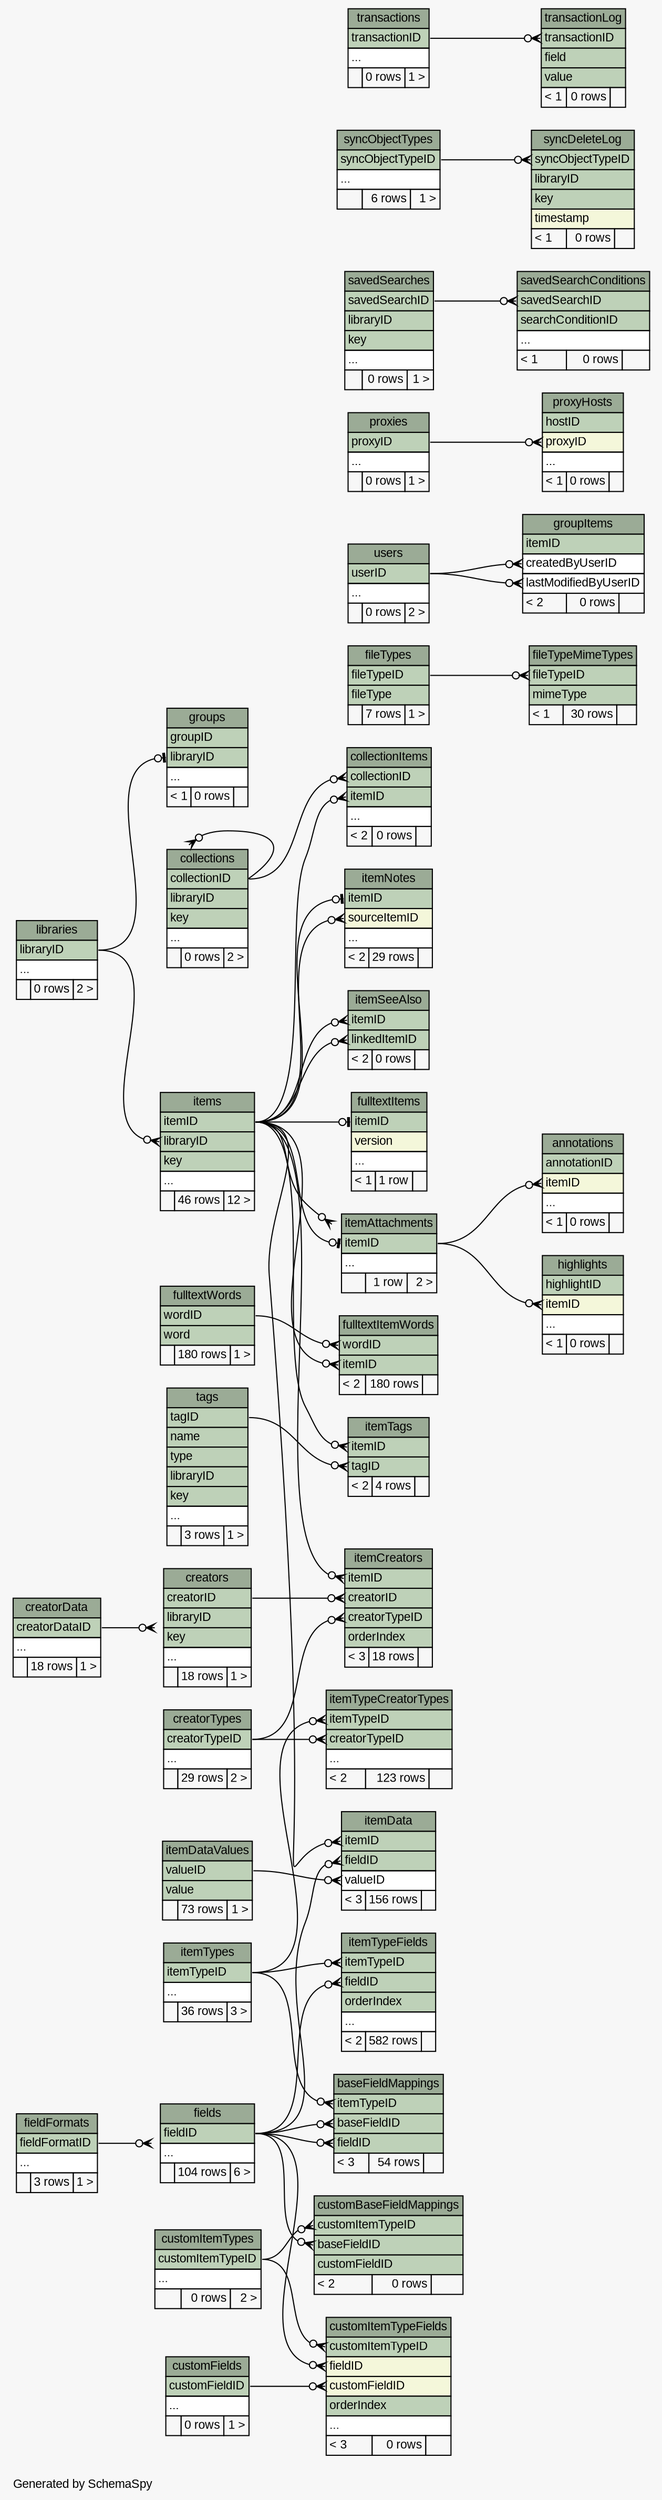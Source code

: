 // dot 2.26.3 on Windows 7 6.1
// SchemaSpy rev Unknown
digraph "compactRelationshipsDiagram" {
  graph [
    rankdir="RL"
    bgcolor="#f7f7f7"
    label="\nGenerated by SchemaSpy"
    labeljust="l"
    nodesep="0.18"
    ranksep="0.46"
    fontname="Arial"
    fontsize="11"
  ];
  node [
    fontname="Arial"
    fontsize="11"
    shape="plaintext"
  ];
  edge [
    arrowsize="0.8"
  ];
  "annotations" [
    label=<
    <TABLE BORDER="0" CELLBORDER="1" CELLSPACING="0" BGCOLOR="#ffffff">
      <TR><TD COLSPAN="3" BGCOLOR="#9bab96" ALIGN="CENTER">annotations</TD></TR>
      <TR><TD PORT="annotationID" COLSPAN="3" BGCOLOR="#bed1b8" ALIGN="LEFT">annotationID</TD></TR>
      <TR><TD PORT="itemID" COLSPAN="3" BGCOLOR="#f4f7da" ALIGN="LEFT">itemID</TD></TR>
      <TR><TD PORT="elipses" COLSPAN="3" ALIGN="LEFT">...</TD></TR>
      <TR><TD ALIGN="LEFT" BGCOLOR="#f7f7f7">&lt; 1</TD><TD ALIGN="RIGHT" BGCOLOR="#f7f7f7">0 rows</TD><TD ALIGN="RIGHT" BGCOLOR="#f7f7f7">  </TD></TR>
    </TABLE>>
    URL="tables/annotations.html"
    tooltip="annotations"
  ];
  "baseFieldMappings" [
    label=<
    <TABLE BORDER="0" CELLBORDER="1" CELLSPACING="0" BGCOLOR="#ffffff">
      <TR><TD COLSPAN="3" BGCOLOR="#9bab96" ALIGN="CENTER">baseFieldMappings</TD></TR>
      <TR><TD PORT="itemTypeID" COLSPAN="3" BGCOLOR="#bed1b8" ALIGN="LEFT">itemTypeID</TD></TR>
      <TR><TD PORT="baseFieldID" COLSPAN="3" BGCOLOR="#bed1b8" ALIGN="LEFT">baseFieldID</TD></TR>
      <TR><TD PORT="fieldID" COLSPAN="3" BGCOLOR="#bed1b8" ALIGN="LEFT">fieldID</TD></TR>
      <TR><TD ALIGN="LEFT" BGCOLOR="#f7f7f7">&lt; 3</TD><TD ALIGN="RIGHT" BGCOLOR="#f7f7f7">54 rows</TD><TD ALIGN="RIGHT" BGCOLOR="#f7f7f7">  </TD></TR>
    </TABLE>>
    URL="tables/baseFieldMappings.html"
    tooltip="baseFieldMappings"
  ];
  "collectionItems" [
    label=<
    <TABLE BORDER="0" CELLBORDER="1" CELLSPACING="0" BGCOLOR="#ffffff">
      <TR><TD COLSPAN="3" BGCOLOR="#9bab96" ALIGN="CENTER">collectionItems</TD></TR>
      <TR><TD PORT="collectionID" COLSPAN="3" BGCOLOR="#bed1b8" ALIGN="LEFT">collectionID</TD></TR>
      <TR><TD PORT="itemID" COLSPAN="3" BGCOLOR="#bed1b8" ALIGN="LEFT">itemID</TD></TR>
      <TR><TD PORT="elipses" COLSPAN="3" ALIGN="LEFT">...</TD></TR>
      <TR><TD ALIGN="LEFT" BGCOLOR="#f7f7f7">&lt; 2</TD><TD ALIGN="RIGHT" BGCOLOR="#f7f7f7">0 rows</TD><TD ALIGN="RIGHT" BGCOLOR="#f7f7f7">  </TD></TR>
    </TABLE>>
    URL="tables/collectionItems.html"
    tooltip="collectionItems"
  ];
  "collections" [
    label=<
    <TABLE BORDER="0" CELLBORDER="1" CELLSPACING="0" BGCOLOR="#ffffff">
      <TR><TD COLSPAN="3" BGCOLOR="#9bab96" ALIGN="CENTER">collections</TD></TR>
      <TR><TD PORT="collectionID" COLSPAN="3" BGCOLOR="#bed1b8" ALIGN="LEFT">collectionID</TD></TR>
      <TR><TD PORT="libraryID" COLSPAN="3" BGCOLOR="#bed1b8" ALIGN="LEFT">libraryID</TD></TR>
      <TR><TD PORT="key" COLSPAN="3" BGCOLOR="#bed1b8" ALIGN="LEFT">key</TD></TR>
      <TR><TD PORT="elipses" COLSPAN="3" ALIGN="LEFT">...</TD></TR>
      <TR><TD ALIGN="LEFT" BGCOLOR="#f7f7f7">  </TD><TD ALIGN="RIGHT" BGCOLOR="#f7f7f7">0 rows</TD><TD ALIGN="RIGHT" BGCOLOR="#f7f7f7">2 &gt;</TD></TR>
    </TABLE>>
    URL="tables/collections.html"
    tooltip="collections"
  ];
  "creatorData" [
    label=<
    <TABLE BORDER="0" CELLBORDER="1" CELLSPACING="0" BGCOLOR="#ffffff">
      <TR><TD COLSPAN="3" BGCOLOR="#9bab96" ALIGN="CENTER">creatorData</TD></TR>
      <TR><TD PORT="creatorDataID" COLSPAN="3" BGCOLOR="#bed1b8" ALIGN="LEFT">creatorDataID</TD></TR>
      <TR><TD PORT="elipses" COLSPAN="3" ALIGN="LEFT">...</TD></TR>
      <TR><TD ALIGN="LEFT" BGCOLOR="#f7f7f7">  </TD><TD ALIGN="RIGHT" BGCOLOR="#f7f7f7">18 rows</TD><TD ALIGN="RIGHT" BGCOLOR="#f7f7f7">1 &gt;</TD></TR>
    </TABLE>>
    URL="tables/creatorData.html"
    tooltip="creatorData"
  ];
  "creators" [
    label=<
    <TABLE BORDER="0" CELLBORDER="1" CELLSPACING="0" BGCOLOR="#ffffff">
      <TR><TD COLSPAN="3" BGCOLOR="#9bab96" ALIGN="CENTER">creators</TD></TR>
      <TR><TD PORT="creatorID" COLSPAN="3" BGCOLOR="#bed1b8" ALIGN="LEFT">creatorID</TD></TR>
      <TR><TD PORT="libraryID" COLSPAN="3" BGCOLOR="#bed1b8" ALIGN="LEFT">libraryID</TD></TR>
      <TR><TD PORT="key" COLSPAN="3" BGCOLOR="#bed1b8" ALIGN="LEFT">key</TD></TR>
      <TR><TD PORT="elipses" COLSPAN="3" ALIGN="LEFT">...</TD></TR>
      <TR><TD ALIGN="LEFT" BGCOLOR="#f7f7f7">  </TD><TD ALIGN="RIGHT" BGCOLOR="#f7f7f7">18 rows</TD><TD ALIGN="RIGHT" BGCOLOR="#f7f7f7">1 &gt;</TD></TR>
    </TABLE>>
    URL="tables/creators.html"
    tooltip="creators"
  ];
  "creatorTypes" [
    label=<
    <TABLE BORDER="0" CELLBORDER="1" CELLSPACING="0" BGCOLOR="#ffffff">
      <TR><TD COLSPAN="3" BGCOLOR="#9bab96" ALIGN="CENTER">creatorTypes</TD></TR>
      <TR><TD PORT="creatorTypeID" COLSPAN="3" BGCOLOR="#bed1b8" ALIGN="LEFT">creatorTypeID</TD></TR>
      <TR><TD PORT="elipses" COLSPAN="3" ALIGN="LEFT">...</TD></TR>
      <TR><TD ALIGN="LEFT" BGCOLOR="#f7f7f7">  </TD><TD ALIGN="RIGHT" BGCOLOR="#f7f7f7">29 rows</TD><TD ALIGN="RIGHT" BGCOLOR="#f7f7f7">2 &gt;</TD></TR>
    </TABLE>>
    URL="tables/creatorTypes.html"
    tooltip="creatorTypes"
  ];
  "customBaseFieldMappings" [
    label=<
    <TABLE BORDER="0" CELLBORDER="1" CELLSPACING="0" BGCOLOR="#ffffff">
      <TR><TD COLSPAN="3" BGCOLOR="#9bab96" ALIGN="CENTER">customBaseFieldMappings</TD></TR>
      <TR><TD PORT="customItemTypeID" COLSPAN="3" BGCOLOR="#bed1b8" ALIGN="LEFT">customItemTypeID</TD></TR>
      <TR><TD PORT="baseFieldID" COLSPAN="3" BGCOLOR="#bed1b8" ALIGN="LEFT">baseFieldID</TD></TR>
      <TR><TD PORT="customFieldID" COLSPAN="3" BGCOLOR="#bed1b8" ALIGN="LEFT">customFieldID</TD></TR>
      <TR><TD ALIGN="LEFT" BGCOLOR="#f7f7f7">&lt; 2</TD><TD ALIGN="RIGHT" BGCOLOR="#f7f7f7">0 rows</TD><TD ALIGN="RIGHT" BGCOLOR="#f7f7f7">  </TD></TR>
    </TABLE>>
    URL="tables/customBaseFieldMappings.html"
    tooltip="customBaseFieldMappings"
  ];
  "customFields" [
    label=<
    <TABLE BORDER="0" CELLBORDER="1" CELLSPACING="0" BGCOLOR="#ffffff">
      <TR><TD COLSPAN="3" BGCOLOR="#9bab96" ALIGN="CENTER">customFields</TD></TR>
      <TR><TD PORT="customFieldID" COLSPAN="3" BGCOLOR="#bed1b8" ALIGN="LEFT">customFieldID</TD></TR>
      <TR><TD PORT="elipses" COLSPAN="3" ALIGN="LEFT">...</TD></TR>
      <TR><TD ALIGN="LEFT" BGCOLOR="#f7f7f7">  </TD><TD ALIGN="RIGHT" BGCOLOR="#f7f7f7">0 rows</TD><TD ALIGN="RIGHT" BGCOLOR="#f7f7f7">1 &gt;</TD></TR>
    </TABLE>>
    URL="tables/customFields.html"
    tooltip="customFields"
  ];
  "customItemTypeFields" [
    label=<
    <TABLE BORDER="0" CELLBORDER="1" CELLSPACING="0" BGCOLOR="#ffffff">
      <TR><TD COLSPAN="3" BGCOLOR="#9bab96" ALIGN="CENTER">customItemTypeFields</TD></TR>
      <TR><TD PORT="customItemTypeID" COLSPAN="3" BGCOLOR="#bed1b8" ALIGN="LEFT">customItemTypeID</TD></TR>
      <TR><TD PORT="fieldID" COLSPAN="3" BGCOLOR="#f4f7da" ALIGN="LEFT">fieldID</TD></TR>
      <TR><TD PORT="customFieldID" COLSPAN="3" BGCOLOR="#f4f7da" ALIGN="LEFT">customFieldID</TD></TR>
      <TR><TD PORT="orderIndex" COLSPAN="3" BGCOLOR="#bed1b8" ALIGN="LEFT">orderIndex</TD></TR>
      <TR><TD PORT="elipses" COLSPAN="3" ALIGN="LEFT">...</TD></TR>
      <TR><TD ALIGN="LEFT" BGCOLOR="#f7f7f7">&lt; 3</TD><TD ALIGN="RIGHT" BGCOLOR="#f7f7f7">0 rows</TD><TD ALIGN="RIGHT" BGCOLOR="#f7f7f7">  </TD></TR>
    </TABLE>>
    URL="tables/customItemTypeFields.html"
    tooltip="customItemTypeFields"
  ];
  "customItemTypes" [
    label=<
    <TABLE BORDER="0" CELLBORDER="1" CELLSPACING="0" BGCOLOR="#ffffff">
      <TR><TD COLSPAN="3" BGCOLOR="#9bab96" ALIGN="CENTER">customItemTypes</TD></TR>
      <TR><TD PORT="customItemTypeID" COLSPAN="3" BGCOLOR="#bed1b8" ALIGN="LEFT">customItemTypeID</TD></TR>
      <TR><TD PORT="elipses" COLSPAN="3" ALIGN="LEFT">...</TD></TR>
      <TR><TD ALIGN="LEFT" BGCOLOR="#f7f7f7">  </TD><TD ALIGN="RIGHT" BGCOLOR="#f7f7f7">0 rows</TD><TD ALIGN="RIGHT" BGCOLOR="#f7f7f7">2 &gt;</TD></TR>
    </TABLE>>
    URL="tables/customItemTypes.html"
    tooltip="customItemTypes"
  ];
  "fieldFormats" [
    label=<
    <TABLE BORDER="0" CELLBORDER="1" CELLSPACING="0" BGCOLOR="#ffffff">
      <TR><TD COLSPAN="3" BGCOLOR="#9bab96" ALIGN="CENTER">fieldFormats</TD></TR>
      <TR><TD PORT="fieldFormatID" COLSPAN="3" BGCOLOR="#bed1b8" ALIGN="LEFT">fieldFormatID</TD></TR>
      <TR><TD PORT="elipses" COLSPAN="3" ALIGN="LEFT">...</TD></TR>
      <TR><TD ALIGN="LEFT" BGCOLOR="#f7f7f7">  </TD><TD ALIGN="RIGHT" BGCOLOR="#f7f7f7">3 rows</TD><TD ALIGN="RIGHT" BGCOLOR="#f7f7f7">1 &gt;</TD></TR>
    </TABLE>>
    URL="tables/fieldFormats.html"
    tooltip="fieldFormats"
  ];
  "fields" [
    label=<
    <TABLE BORDER="0" CELLBORDER="1" CELLSPACING="0" BGCOLOR="#ffffff">
      <TR><TD COLSPAN="3" BGCOLOR="#9bab96" ALIGN="CENTER">fields</TD></TR>
      <TR><TD PORT="fieldID" COLSPAN="3" BGCOLOR="#bed1b8" ALIGN="LEFT">fieldID</TD></TR>
      <TR><TD PORT="elipses" COLSPAN="3" ALIGN="LEFT">...</TD></TR>
      <TR><TD ALIGN="LEFT" BGCOLOR="#f7f7f7">  </TD><TD ALIGN="RIGHT" BGCOLOR="#f7f7f7">104 rows</TD><TD ALIGN="RIGHT" BGCOLOR="#f7f7f7">6 &gt;</TD></TR>
    </TABLE>>
    URL="tables/fields.html"
    tooltip="fields"
  ];
  "fileTypeMimeTypes" [
    label=<
    <TABLE BORDER="0" CELLBORDER="1" CELLSPACING="0" BGCOLOR="#ffffff">
      <TR><TD COLSPAN="3" BGCOLOR="#9bab96" ALIGN="CENTER">fileTypeMimeTypes</TD></TR>
      <TR><TD PORT="fileTypeID" COLSPAN="3" BGCOLOR="#bed1b8" ALIGN="LEFT">fileTypeID</TD></TR>
      <TR><TD PORT="mimeType" COLSPAN="3" BGCOLOR="#bed1b8" ALIGN="LEFT">mimeType</TD></TR>
      <TR><TD ALIGN="LEFT" BGCOLOR="#f7f7f7">&lt; 1</TD><TD ALIGN="RIGHT" BGCOLOR="#f7f7f7">30 rows</TD><TD ALIGN="RIGHT" BGCOLOR="#f7f7f7">  </TD></TR>
    </TABLE>>
    URL="tables/fileTypeMimeTypes.html"
    tooltip="fileTypeMimeTypes"
  ];
  "fileTypes" [
    label=<
    <TABLE BORDER="0" CELLBORDER="1" CELLSPACING="0" BGCOLOR="#ffffff">
      <TR><TD COLSPAN="3" BGCOLOR="#9bab96" ALIGN="CENTER">fileTypes</TD></TR>
      <TR><TD PORT="fileTypeID" COLSPAN="3" BGCOLOR="#bed1b8" ALIGN="LEFT">fileTypeID</TD></TR>
      <TR><TD PORT="fileType" COLSPAN="3" BGCOLOR="#bed1b8" ALIGN="LEFT">fileType</TD></TR>
      <TR><TD ALIGN="LEFT" BGCOLOR="#f7f7f7">  </TD><TD ALIGN="RIGHT" BGCOLOR="#f7f7f7">7 rows</TD><TD ALIGN="RIGHT" BGCOLOR="#f7f7f7">1 &gt;</TD></TR>
    </TABLE>>
    URL="tables/fileTypes.html"
    tooltip="fileTypes"
  ];
  "fulltextItems" [
    label=<
    <TABLE BORDER="0" CELLBORDER="1" CELLSPACING="0" BGCOLOR="#ffffff">
      <TR><TD COLSPAN="3" BGCOLOR="#9bab96" ALIGN="CENTER">fulltextItems</TD></TR>
      <TR><TD PORT="itemID" COLSPAN="3" BGCOLOR="#bed1b8" ALIGN="LEFT">itemID</TD></TR>
      <TR><TD PORT="version" COLSPAN="3" BGCOLOR="#f4f7da" ALIGN="LEFT">version</TD></TR>
      <TR><TD PORT="elipses" COLSPAN="3" ALIGN="LEFT">...</TD></TR>
      <TR><TD ALIGN="LEFT" BGCOLOR="#f7f7f7">&lt; 1</TD><TD ALIGN="RIGHT" BGCOLOR="#f7f7f7">1 row</TD><TD ALIGN="RIGHT" BGCOLOR="#f7f7f7">  </TD></TR>
    </TABLE>>
    URL="tables/fulltextItems.html"
    tooltip="fulltextItems"
  ];
  "fulltextItemWords" [
    label=<
    <TABLE BORDER="0" CELLBORDER="1" CELLSPACING="0" BGCOLOR="#ffffff">
      <TR><TD COLSPAN="3" BGCOLOR="#9bab96" ALIGN="CENTER">fulltextItemWords</TD></TR>
      <TR><TD PORT="wordID" COLSPAN="3" BGCOLOR="#bed1b8" ALIGN="LEFT">wordID</TD></TR>
      <TR><TD PORT="itemID" COLSPAN="3" BGCOLOR="#bed1b8" ALIGN="LEFT">itemID</TD></TR>
      <TR><TD ALIGN="LEFT" BGCOLOR="#f7f7f7">&lt; 2</TD><TD ALIGN="RIGHT" BGCOLOR="#f7f7f7">180 rows</TD><TD ALIGN="RIGHT" BGCOLOR="#f7f7f7">  </TD></TR>
    </TABLE>>
    URL="tables/fulltextItemWords.html"
    tooltip="fulltextItemWords"
  ];
  "fulltextWords" [
    label=<
    <TABLE BORDER="0" CELLBORDER="1" CELLSPACING="0" BGCOLOR="#ffffff">
      <TR><TD COLSPAN="3" BGCOLOR="#9bab96" ALIGN="CENTER">fulltextWords</TD></TR>
      <TR><TD PORT="wordID" COLSPAN="3" BGCOLOR="#bed1b8" ALIGN="LEFT">wordID</TD></TR>
      <TR><TD PORT="word" COLSPAN="3" BGCOLOR="#bed1b8" ALIGN="LEFT">word</TD></TR>
      <TR><TD ALIGN="LEFT" BGCOLOR="#f7f7f7">  </TD><TD ALIGN="RIGHT" BGCOLOR="#f7f7f7">180 rows</TD><TD ALIGN="RIGHT" BGCOLOR="#f7f7f7">1 &gt;</TD></TR>
    </TABLE>>
    URL="tables/fulltextWords.html"
    tooltip="fulltextWords"
  ];
  "groupItems" [
    label=<
    <TABLE BORDER="0" CELLBORDER="1" CELLSPACING="0" BGCOLOR="#ffffff">
      <TR><TD COLSPAN="3" BGCOLOR="#9bab96" ALIGN="CENTER">groupItems</TD></TR>
      <TR><TD PORT="itemID" COLSPAN="3" BGCOLOR="#bed1b8" ALIGN="LEFT">itemID</TD></TR>
      <TR><TD PORT="createdByUserID" COLSPAN="3" ALIGN="LEFT">createdByUserID</TD></TR>
      <TR><TD PORT="lastModifiedByUserID" COLSPAN="3" ALIGN="LEFT">lastModifiedByUserID</TD></TR>
      <TR><TD ALIGN="LEFT" BGCOLOR="#f7f7f7">&lt; 2</TD><TD ALIGN="RIGHT" BGCOLOR="#f7f7f7">0 rows</TD><TD ALIGN="RIGHT" BGCOLOR="#f7f7f7">  </TD></TR>
    </TABLE>>
    URL="tables/groupItems.html"
    tooltip="groupItems"
  ];
  "groups" [
    label=<
    <TABLE BORDER="0" CELLBORDER="1" CELLSPACING="0" BGCOLOR="#ffffff">
      <TR><TD COLSPAN="3" BGCOLOR="#9bab96" ALIGN="CENTER">groups</TD></TR>
      <TR><TD PORT="groupID" COLSPAN="3" BGCOLOR="#bed1b8" ALIGN="LEFT">groupID</TD></TR>
      <TR><TD PORT="libraryID" COLSPAN="3" BGCOLOR="#bed1b8" ALIGN="LEFT">libraryID</TD></TR>
      <TR><TD PORT="elipses" COLSPAN="3" ALIGN="LEFT">...</TD></TR>
      <TR><TD ALIGN="LEFT" BGCOLOR="#f7f7f7">&lt; 1</TD><TD ALIGN="RIGHT" BGCOLOR="#f7f7f7">0 rows</TD><TD ALIGN="RIGHT" BGCOLOR="#f7f7f7">  </TD></TR>
    </TABLE>>
    URL="tables/groups.html"
    tooltip="groups"
  ];
  "highlights" [
    label=<
    <TABLE BORDER="0" CELLBORDER="1" CELLSPACING="0" BGCOLOR="#ffffff">
      <TR><TD COLSPAN="3" BGCOLOR="#9bab96" ALIGN="CENTER">highlights</TD></TR>
      <TR><TD PORT="highlightID" COLSPAN="3" BGCOLOR="#bed1b8" ALIGN="LEFT">highlightID</TD></TR>
      <TR><TD PORT="itemID" COLSPAN="3" BGCOLOR="#f4f7da" ALIGN="LEFT">itemID</TD></TR>
      <TR><TD PORT="elipses" COLSPAN="3" ALIGN="LEFT">...</TD></TR>
      <TR><TD ALIGN="LEFT" BGCOLOR="#f7f7f7">&lt; 1</TD><TD ALIGN="RIGHT" BGCOLOR="#f7f7f7">0 rows</TD><TD ALIGN="RIGHT" BGCOLOR="#f7f7f7">  </TD></TR>
    </TABLE>>
    URL="tables/highlights.html"
    tooltip="highlights"
  ];
  "itemAttachments" [
    label=<
    <TABLE BORDER="0" CELLBORDER="1" CELLSPACING="0" BGCOLOR="#ffffff">
      <TR><TD COLSPAN="3" BGCOLOR="#9bab96" ALIGN="CENTER">itemAttachments</TD></TR>
      <TR><TD PORT="itemID" COLSPAN="3" BGCOLOR="#bed1b8" ALIGN="LEFT">itemID</TD></TR>
      <TR><TD PORT="elipses" COLSPAN="3" ALIGN="LEFT">...</TD></TR>
      <TR><TD ALIGN="LEFT" BGCOLOR="#f7f7f7">  </TD><TD ALIGN="RIGHT" BGCOLOR="#f7f7f7">1 row</TD><TD ALIGN="RIGHT" BGCOLOR="#f7f7f7">2 &gt;</TD></TR>
    </TABLE>>
    URL="tables/itemAttachments.html"
    tooltip="itemAttachments"
  ];
  "itemCreators" [
    label=<
    <TABLE BORDER="0" CELLBORDER="1" CELLSPACING="0" BGCOLOR="#ffffff">
      <TR><TD COLSPAN="3" BGCOLOR="#9bab96" ALIGN="CENTER">itemCreators</TD></TR>
      <TR><TD PORT="itemID" COLSPAN="3" BGCOLOR="#bed1b8" ALIGN="LEFT">itemID</TD></TR>
      <TR><TD PORT="creatorID" COLSPAN="3" BGCOLOR="#bed1b8" ALIGN="LEFT">creatorID</TD></TR>
      <TR><TD PORT="creatorTypeID" COLSPAN="3" BGCOLOR="#bed1b8" ALIGN="LEFT">creatorTypeID</TD></TR>
      <TR><TD PORT="orderIndex" COLSPAN="3" BGCOLOR="#bed1b8" ALIGN="LEFT">orderIndex</TD></TR>
      <TR><TD ALIGN="LEFT" BGCOLOR="#f7f7f7">&lt; 3</TD><TD ALIGN="RIGHT" BGCOLOR="#f7f7f7">18 rows</TD><TD ALIGN="RIGHT" BGCOLOR="#f7f7f7">  </TD></TR>
    </TABLE>>
    URL="tables/itemCreators.html"
    tooltip="itemCreators"
  ];
  "itemData" [
    label=<
    <TABLE BORDER="0" CELLBORDER="1" CELLSPACING="0" BGCOLOR="#ffffff">
      <TR><TD COLSPAN="3" BGCOLOR="#9bab96" ALIGN="CENTER">itemData</TD></TR>
      <TR><TD PORT="itemID" COLSPAN="3" BGCOLOR="#bed1b8" ALIGN="LEFT">itemID</TD></TR>
      <TR><TD PORT="fieldID" COLSPAN="3" BGCOLOR="#bed1b8" ALIGN="LEFT">fieldID</TD></TR>
      <TR><TD PORT="valueID" COLSPAN="3" ALIGN="LEFT">valueID</TD></TR>
      <TR><TD ALIGN="LEFT" BGCOLOR="#f7f7f7">&lt; 3</TD><TD ALIGN="RIGHT" BGCOLOR="#f7f7f7">156 rows</TD><TD ALIGN="RIGHT" BGCOLOR="#f7f7f7">  </TD></TR>
    </TABLE>>
    URL="tables/itemData.html"
    tooltip="itemData"
  ];
  "itemDataValues" [
    label=<
    <TABLE BORDER="0" CELLBORDER="1" CELLSPACING="0" BGCOLOR="#ffffff">
      <TR><TD COLSPAN="3" BGCOLOR="#9bab96" ALIGN="CENTER">itemDataValues</TD></TR>
      <TR><TD PORT="valueID" COLSPAN="3" BGCOLOR="#bed1b8" ALIGN="LEFT">valueID</TD></TR>
      <TR><TD PORT="value" COLSPAN="3" BGCOLOR="#bed1b8" ALIGN="LEFT">value</TD></TR>
      <TR><TD ALIGN="LEFT" BGCOLOR="#f7f7f7">  </TD><TD ALIGN="RIGHT" BGCOLOR="#f7f7f7">73 rows</TD><TD ALIGN="RIGHT" BGCOLOR="#f7f7f7">1 &gt;</TD></TR>
    </TABLE>>
    URL="tables/itemDataValues.html"
    tooltip="itemDataValues"
  ];
  "itemNotes" [
    label=<
    <TABLE BORDER="0" CELLBORDER="1" CELLSPACING="0" BGCOLOR="#ffffff">
      <TR><TD COLSPAN="3" BGCOLOR="#9bab96" ALIGN="CENTER">itemNotes</TD></TR>
      <TR><TD PORT="itemID" COLSPAN="3" BGCOLOR="#bed1b8" ALIGN="LEFT">itemID</TD></TR>
      <TR><TD PORT="sourceItemID" COLSPAN="3" BGCOLOR="#f4f7da" ALIGN="LEFT">sourceItemID</TD></TR>
      <TR><TD PORT="elipses" COLSPAN="3" ALIGN="LEFT">...</TD></TR>
      <TR><TD ALIGN="LEFT" BGCOLOR="#f7f7f7">&lt; 2</TD><TD ALIGN="RIGHT" BGCOLOR="#f7f7f7">29 rows</TD><TD ALIGN="RIGHT" BGCOLOR="#f7f7f7">  </TD></TR>
    </TABLE>>
    URL="tables/itemNotes.html"
    tooltip="itemNotes"
  ];
  "items" [
    label=<
    <TABLE BORDER="0" CELLBORDER="1" CELLSPACING="0" BGCOLOR="#ffffff">
      <TR><TD COLSPAN="3" BGCOLOR="#9bab96" ALIGN="CENTER">items</TD></TR>
      <TR><TD PORT="itemID" COLSPAN="3" BGCOLOR="#bed1b8" ALIGN="LEFT">itemID</TD></TR>
      <TR><TD PORT="libraryID" COLSPAN="3" BGCOLOR="#bed1b8" ALIGN="LEFT">libraryID</TD></TR>
      <TR><TD PORT="key" COLSPAN="3" BGCOLOR="#bed1b8" ALIGN="LEFT">key</TD></TR>
      <TR><TD PORT="elipses" COLSPAN="3" ALIGN="LEFT">...</TD></TR>
      <TR><TD ALIGN="LEFT" BGCOLOR="#f7f7f7">  </TD><TD ALIGN="RIGHT" BGCOLOR="#f7f7f7">46 rows</TD><TD ALIGN="RIGHT" BGCOLOR="#f7f7f7">12 &gt;</TD></TR>
    </TABLE>>
    URL="tables/items.html"
    tooltip="items"
  ];
  "itemSeeAlso" [
    label=<
    <TABLE BORDER="0" CELLBORDER="1" CELLSPACING="0" BGCOLOR="#ffffff">
      <TR><TD COLSPAN="3" BGCOLOR="#9bab96" ALIGN="CENTER">itemSeeAlso</TD></TR>
      <TR><TD PORT="itemID" COLSPAN="3" BGCOLOR="#bed1b8" ALIGN="LEFT">itemID</TD></TR>
      <TR><TD PORT="linkedItemID" COLSPAN="3" BGCOLOR="#bed1b8" ALIGN="LEFT">linkedItemID</TD></TR>
      <TR><TD ALIGN="LEFT" BGCOLOR="#f7f7f7">&lt; 2</TD><TD ALIGN="RIGHT" BGCOLOR="#f7f7f7">0 rows</TD><TD ALIGN="RIGHT" BGCOLOR="#f7f7f7">  </TD></TR>
    </TABLE>>
    URL="tables/itemSeeAlso.html"
    tooltip="itemSeeAlso"
  ];
  "itemTags" [
    label=<
    <TABLE BORDER="0" CELLBORDER="1" CELLSPACING="0" BGCOLOR="#ffffff">
      <TR><TD COLSPAN="3" BGCOLOR="#9bab96" ALIGN="CENTER">itemTags</TD></TR>
      <TR><TD PORT="itemID" COLSPAN="3" BGCOLOR="#bed1b8" ALIGN="LEFT">itemID</TD></TR>
      <TR><TD PORT="tagID" COLSPAN="3" BGCOLOR="#bed1b8" ALIGN="LEFT">tagID</TD></TR>
      <TR><TD ALIGN="LEFT" BGCOLOR="#f7f7f7">&lt; 2</TD><TD ALIGN="RIGHT" BGCOLOR="#f7f7f7">4 rows</TD><TD ALIGN="RIGHT" BGCOLOR="#f7f7f7">  </TD></TR>
    </TABLE>>
    URL="tables/itemTags.html"
    tooltip="itemTags"
  ];
  "itemTypeCreatorTypes" [
    label=<
    <TABLE BORDER="0" CELLBORDER="1" CELLSPACING="0" BGCOLOR="#ffffff">
      <TR><TD COLSPAN="3" BGCOLOR="#9bab96" ALIGN="CENTER">itemTypeCreatorTypes</TD></TR>
      <TR><TD PORT="itemTypeID" COLSPAN="3" BGCOLOR="#bed1b8" ALIGN="LEFT">itemTypeID</TD></TR>
      <TR><TD PORT="creatorTypeID" COLSPAN="3" BGCOLOR="#bed1b8" ALIGN="LEFT">creatorTypeID</TD></TR>
      <TR><TD PORT="elipses" COLSPAN="3" ALIGN="LEFT">...</TD></TR>
      <TR><TD ALIGN="LEFT" BGCOLOR="#f7f7f7">&lt; 2</TD><TD ALIGN="RIGHT" BGCOLOR="#f7f7f7">123 rows</TD><TD ALIGN="RIGHT" BGCOLOR="#f7f7f7">  </TD></TR>
    </TABLE>>
    URL="tables/itemTypeCreatorTypes.html"
    tooltip="itemTypeCreatorTypes"
  ];
  "itemTypeFields" [
    label=<
    <TABLE BORDER="0" CELLBORDER="1" CELLSPACING="0" BGCOLOR="#ffffff">
      <TR><TD COLSPAN="3" BGCOLOR="#9bab96" ALIGN="CENTER">itemTypeFields</TD></TR>
      <TR><TD PORT="itemTypeID" COLSPAN="3" BGCOLOR="#bed1b8" ALIGN="LEFT">itemTypeID</TD></TR>
      <TR><TD PORT="fieldID" COLSPAN="3" BGCOLOR="#bed1b8" ALIGN="LEFT">fieldID</TD></TR>
      <TR><TD PORT="orderIndex" COLSPAN="3" BGCOLOR="#bed1b8" ALIGN="LEFT">orderIndex</TD></TR>
      <TR><TD PORT="elipses" COLSPAN="3" ALIGN="LEFT">...</TD></TR>
      <TR><TD ALIGN="LEFT" BGCOLOR="#f7f7f7">&lt; 2</TD><TD ALIGN="RIGHT" BGCOLOR="#f7f7f7">582 rows</TD><TD ALIGN="RIGHT" BGCOLOR="#f7f7f7">  </TD></TR>
    </TABLE>>
    URL="tables/itemTypeFields.html"
    tooltip="itemTypeFields"
  ];
  "itemTypes" [
    label=<
    <TABLE BORDER="0" CELLBORDER="1" CELLSPACING="0" BGCOLOR="#ffffff">
      <TR><TD COLSPAN="3" BGCOLOR="#9bab96" ALIGN="CENTER">itemTypes</TD></TR>
      <TR><TD PORT="itemTypeID" COLSPAN="3" BGCOLOR="#bed1b8" ALIGN="LEFT">itemTypeID</TD></TR>
      <TR><TD PORT="elipses" COLSPAN="3" ALIGN="LEFT">...</TD></TR>
      <TR><TD ALIGN="LEFT" BGCOLOR="#f7f7f7">  </TD><TD ALIGN="RIGHT" BGCOLOR="#f7f7f7">36 rows</TD><TD ALIGN="RIGHT" BGCOLOR="#f7f7f7">3 &gt;</TD></TR>
    </TABLE>>
    URL="tables/itemTypes.html"
    tooltip="itemTypes"
  ];
  "libraries" [
    label=<
    <TABLE BORDER="0" CELLBORDER="1" CELLSPACING="0" BGCOLOR="#ffffff">
      <TR><TD COLSPAN="3" BGCOLOR="#9bab96" ALIGN="CENTER">libraries</TD></TR>
      <TR><TD PORT="libraryID" COLSPAN="3" BGCOLOR="#bed1b8" ALIGN="LEFT">libraryID</TD></TR>
      <TR><TD PORT="elipses" COLSPAN="3" ALIGN="LEFT">...</TD></TR>
      <TR><TD ALIGN="LEFT" BGCOLOR="#f7f7f7">  </TD><TD ALIGN="RIGHT" BGCOLOR="#f7f7f7">0 rows</TD><TD ALIGN="RIGHT" BGCOLOR="#f7f7f7">2 &gt;</TD></TR>
    </TABLE>>
    URL="tables/libraries.html"
    tooltip="libraries"
  ];
  "proxies" [
    label=<
    <TABLE BORDER="0" CELLBORDER="1" CELLSPACING="0" BGCOLOR="#ffffff">
      <TR><TD COLSPAN="3" BGCOLOR="#9bab96" ALIGN="CENTER">proxies</TD></TR>
      <TR><TD PORT="proxyID" COLSPAN="3" BGCOLOR="#bed1b8" ALIGN="LEFT">proxyID</TD></TR>
      <TR><TD PORT="elipses" COLSPAN="3" ALIGN="LEFT">...</TD></TR>
      <TR><TD ALIGN="LEFT" BGCOLOR="#f7f7f7">  </TD><TD ALIGN="RIGHT" BGCOLOR="#f7f7f7">0 rows</TD><TD ALIGN="RIGHT" BGCOLOR="#f7f7f7">1 &gt;</TD></TR>
    </TABLE>>
    URL="tables/proxies.html"
    tooltip="proxies"
  ];
  "proxyHosts" [
    label=<
    <TABLE BORDER="0" CELLBORDER="1" CELLSPACING="0" BGCOLOR="#ffffff">
      <TR><TD COLSPAN="3" BGCOLOR="#9bab96" ALIGN="CENTER">proxyHosts</TD></TR>
      <TR><TD PORT="hostID" COLSPAN="3" BGCOLOR="#bed1b8" ALIGN="LEFT">hostID</TD></TR>
      <TR><TD PORT="proxyID" COLSPAN="3" BGCOLOR="#f4f7da" ALIGN="LEFT">proxyID</TD></TR>
      <TR><TD PORT="elipses" COLSPAN="3" ALIGN="LEFT">...</TD></TR>
      <TR><TD ALIGN="LEFT" BGCOLOR="#f7f7f7">&lt; 1</TD><TD ALIGN="RIGHT" BGCOLOR="#f7f7f7">0 rows</TD><TD ALIGN="RIGHT" BGCOLOR="#f7f7f7">  </TD></TR>
    </TABLE>>
    URL="tables/proxyHosts.html"
    tooltip="proxyHosts"
  ];
  "savedSearchConditions" [
    label=<
    <TABLE BORDER="0" CELLBORDER="1" CELLSPACING="0" BGCOLOR="#ffffff">
      <TR><TD COLSPAN="3" BGCOLOR="#9bab96" ALIGN="CENTER">savedSearchConditions</TD></TR>
      <TR><TD PORT="savedSearchID" COLSPAN="3" BGCOLOR="#bed1b8" ALIGN="LEFT">savedSearchID</TD></TR>
      <TR><TD PORT="searchConditionID" COLSPAN="3" BGCOLOR="#bed1b8" ALIGN="LEFT">searchConditionID</TD></TR>
      <TR><TD PORT="elipses" COLSPAN="3" ALIGN="LEFT">...</TD></TR>
      <TR><TD ALIGN="LEFT" BGCOLOR="#f7f7f7">&lt; 1</TD><TD ALIGN="RIGHT" BGCOLOR="#f7f7f7">0 rows</TD><TD ALIGN="RIGHT" BGCOLOR="#f7f7f7">  </TD></TR>
    </TABLE>>
    URL="tables/savedSearchConditions.html"
    tooltip="savedSearchConditions"
  ];
  "savedSearches" [
    label=<
    <TABLE BORDER="0" CELLBORDER="1" CELLSPACING="0" BGCOLOR="#ffffff">
      <TR><TD COLSPAN="3" BGCOLOR="#9bab96" ALIGN="CENTER">savedSearches</TD></TR>
      <TR><TD PORT="savedSearchID" COLSPAN="3" BGCOLOR="#bed1b8" ALIGN="LEFT">savedSearchID</TD></TR>
      <TR><TD PORT="libraryID" COLSPAN="3" BGCOLOR="#bed1b8" ALIGN="LEFT">libraryID</TD></TR>
      <TR><TD PORT="key" COLSPAN="3" BGCOLOR="#bed1b8" ALIGN="LEFT">key</TD></TR>
      <TR><TD PORT="elipses" COLSPAN="3" ALIGN="LEFT">...</TD></TR>
      <TR><TD ALIGN="LEFT" BGCOLOR="#f7f7f7">  </TD><TD ALIGN="RIGHT" BGCOLOR="#f7f7f7">0 rows</TD><TD ALIGN="RIGHT" BGCOLOR="#f7f7f7">1 &gt;</TD></TR>
    </TABLE>>
    URL="tables/savedSearches.html"
    tooltip="savedSearches"
  ];
  "syncDeleteLog" [
    label=<
    <TABLE BORDER="0" CELLBORDER="1" CELLSPACING="0" BGCOLOR="#ffffff">
      <TR><TD COLSPAN="3" BGCOLOR="#9bab96" ALIGN="CENTER">syncDeleteLog</TD></TR>
      <TR><TD PORT="syncObjectTypeID" COLSPAN="3" BGCOLOR="#bed1b8" ALIGN="LEFT">syncObjectTypeID</TD></TR>
      <TR><TD PORT="libraryID" COLSPAN="3" BGCOLOR="#bed1b8" ALIGN="LEFT">libraryID</TD></TR>
      <TR><TD PORT="key" COLSPAN="3" BGCOLOR="#bed1b8" ALIGN="LEFT">key</TD></TR>
      <TR><TD PORT="timestamp" COLSPAN="3" BGCOLOR="#f4f7da" ALIGN="LEFT">timestamp</TD></TR>
      <TR><TD ALIGN="LEFT" BGCOLOR="#f7f7f7">&lt; 1</TD><TD ALIGN="RIGHT" BGCOLOR="#f7f7f7">0 rows</TD><TD ALIGN="RIGHT" BGCOLOR="#f7f7f7">  </TD></TR>
    </TABLE>>
    URL="tables/syncDeleteLog.html"
    tooltip="syncDeleteLog"
  ];
  "syncObjectTypes" [
    label=<
    <TABLE BORDER="0" CELLBORDER="1" CELLSPACING="0" BGCOLOR="#ffffff">
      <TR><TD COLSPAN="3" BGCOLOR="#9bab96" ALIGN="CENTER">syncObjectTypes</TD></TR>
      <TR><TD PORT="syncObjectTypeID" COLSPAN="3" BGCOLOR="#bed1b8" ALIGN="LEFT">syncObjectTypeID</TD></TR>
      <TR><TD PORT="elipses" COLSPAN="3" ALIGN="LEFT">...</TD></TR>
      <TR><TD ALIGN="LEFT" BGCOLOR="#f7f7f7">  </TD><TD ALIGN="RIGHT" BGCOLOR="#f7f7f7">6 rows</TD><TD ALIGN="RIGHT" BGCOLOR="#f7f7f7">1 &gt;</TD></TR>
    </TABLE>>
    URL="tables/syncObjectTypes.html"
    tooltip="syncObjectTypes"
  ];
  "tags" [
    label=<
    <TABLE BORDER="0" CELLBORDER="1" CELLSPACING="0" BGCOLOR="#ffffff">
      <TR><TD COLSPAN="3" BGCOLOR="#9bab96" ALIGN="CENTER">tags</TD></TR>
      <TR><TD PORT="tagID" COLSPAN="3" BGCOLOR="#bed1b8" ALIGN="LEFT">tagID</TD></TR>
      <TR><TD PORT="name" COLSPAN="3" BGCOLOR="#bed1b8" ALIGN="LEFT">name</TD></TR>
      <TR><TD PORT="type" COLSPAN="3" BGCOLOR="#bed1b8" ALIGN="LEFT">type</TD></TR>
      <TR><TD PORT="libraryID" COLSPAN="3" BGCOLOR="#bed1b8" ALIGN="LEFT">libraryID</TD></TR>
      <TR><TD PORT="key" COLSPAN="3" BGCOLOR="#bed1b8" ALIGN="LEFT">key</TD></TR>
      <TR><TD PORT="elipses" COLSPAN="3" ALIGN="LEFT">...</TD></TR>
      <TR><TD ALIGN="LEFT" BGCOLOR="#f7f7f7">  </TD><TD ALIGN="RIGHT" BGCOLOR="#f7f7f7">3 rows</TD><TD ALIGN="RIGHT" BGCOLOR="#f7f7f7">1 &gt;</TD></TR>
    </TABLE>>
    URL="tables/tags.html"
    tooltip="tags"
  ];
  "transactionLog" [
    label=<
    <TABLE BORDER="0" CELLBORDER="1" CELLSPACING="0" BGCOLOR="#ffffff">
      <TR><TD COLSPAN="3" BGCOLOR="#9bab96" ALIGN="CENTER">transactionLog</TD></TR>
      <TR><TD PORT="transactionID" COLSPAN="3" BGCOLOR="#bed1b8" ALIGN="LEFT">transactionID</TD></TR>
      <TR><TD PORT="field" COLSPAN="3" BGCOLOR="#bed1b8" ALIGN="LEFT">field</TD></TR>
      <TR><TD PORT="value" COLSPAN="3" BGCOLOR="#bed1b8" ALIGN="LEFT">value</TD></TR>
      <TR><TD ALIGN="LEFT" BGCOLOR="#f7f7f7">&lt; 1</TD><TD ALIGN="RIGHT" BGCOLOR="#f7f7f7">0 rows</TD><TD ALIGN="RIGHT" BGCOLOR="#f7f7f7">  </TD></TR>
    </TABLE>>
    URL="tables/transactionLog.html"
    tooltip="transactionLog"
  ];
  "transactions" [
    label=<
    <TABLE BORDER="0" CELLBORDER="1" CELLSPACING="0" BGCOLOR="#ffffff">
      <TR><TD COLSPAN="3" BGCOLOR="#9bab96" ALIGN="CENTER">transactions</TD></TR>
      <TR><TD PORT="transactionID" COLSPAN="3" BGCOLOR="#bed1b8" ALIGN="LEFT">transactionID</TD></TR>
      <TR><TD PORT="elipses" COLSPAN="3" ALIGN="LEFT">...</TD></TR>
      <TR><TD ALIGN="LEFT" BGCOLOR="#f7f7f7">  </TD><TD ALIGN="RIGHT" BGCOLOR="#f7f7f7">0 rows</TD><TD ALIGN="RIGHT" BGCOLOR="#f7f7f7">1 &gt;</TD></TR>
    </TABLE>>
    URL="tables/transactions.html"
    tooltip="transactions"
  ];
  "users" [
    label=<
    <TABLE BORDER="0" CELLBORDER="1" CELLSPACING="0" BGCOLOR="#ffffff">
      <TR><TD COLSPAN="3" BGCOLOR="#9bab96" ALIGN="CENTER">users</TD></TR>
      <TR><TD PORT="userID" COLSPAN="3" BGCOLOR="#bed1b8" ALIGN="LEFT">userID</TD></TR>
      <TR><TD PORT="elipses" COLSPAN="3" ALIGN="LEFT">...</TD></TR>
      <TR><TD ALIGN="LEFT" BGCOLOR="#f7f7f7">  </TD><TD ALIGN="RIGHT" BGCOLOR="#f7f7f7">0 rows</TD><TD ALIGN="RIGHT" BGCOLOR="#f7f7f7">2 &gt;</TD></TR>
    </TABLE>>
    URL="tables/users.html"
    tooltip="users"
  ];
  "annotations":"itemID":w -> "itemAttachments":"itemID":e [arrowhead=none dir=back arrowtail=crowodot];
  "baseFieldMappings":"baseFieldID":w -> "fields":"fieldID":e [arrowhead=none dir=back arrowtail=crowodot];
  "baseFieldMappings":"fieldID":w -> "fields":"fieldID":e [arrowhead=none dir=back arrowtail=crowodot];
  "baseFieldMappings":"itemTypeID":w -> "itemTypes":"itemTypeID":e [arrowhead=none dir=back arrowtail=crowodot];
  "collectionItems":"collectionID":w -> "collections":"collectionID":e [arrowhead=none dir=back arrowtail=crowodot];
  "collectionItems":"itemID":w -> "items":"itemID":e [arrowhead=none dir=back arrowtail=crowodot];
  "collections":"parentCollectionID":w -> "collections":"collectionID":e [arrowhead=none dir=back arrowtail=crowodot];
  "creators":"creatorDataID":w -> "creatorData":"creatorDataID":e [arrowhead=none dir=back arrowtail=crowodot];
  "customBaseFieldMappings":"baseFieldID":w -> "fields":"fieldID":e [arrowhead=none dir=back arrowtail=crowodot];
  "customBaseFieldMappings":"customItemTypeID":w -> "customItemTypes":"customItemTypeID":e [arrowhead=none dir=back arrowtail=crowodot];
  "customItemTypeFields":"customFieldID":w -> "customFields":"customFieldID":e [arrowhead=none dir=back arrowtail=crowodot];
  "customItemTypeFields":"customItemTypeID":w -> "customItemTypes":"customItemTypeID":e [arrowhead=none dir=back arrowtail=crowodot];
  "customItemTypeFields":"fieldID":w -> "fields":"fieldID":e [arrowhead=none dir=back arrowtail=crowodot];
  "fields":"fieldFormatID":w -> "fieldFormats":"fieldFormatID":e [arrowhead=none dir=back arrowtail=crowodot];
  "fileTypeMimeTypes":"fileTypeID":w -> "fileTypes":"fileTypeID":e [arrowhead=none dir=back arrowtail=crowodot];
  "fulltextItems":"itemID":w -> "items":"itemID":e [arrowhead=none dir=back arrowtail=teeodot];
  "fulltextItemWords":"itemID":w -> "items":"itemID":e [arrowhead=none dir=back arrowtail=crowodot];
  "fulltextItemWords":"wordID":w -> "fulltextWords":"wordID":e [arrowhead=none dir=back arrowtail=crowodot];
  "groupItems":"createdByUserID":w -> "users":"userID":e [arrowhead=none dir=back arrowtail=crowodot];
  "groupItems":"lastModifiedByUserID":w -> "users":"userID":e [arrowhead=none dir=back arrowtail=crowodot];
  "groups":"libraryID":w -> "libraries":"libraryID":e [arrowhead=none dir=back arrowtail=teeodot];
  "highlights":"itemID":w -> "itemAttachments":"itemID":e [arrowhead=none dir=back arrowtail=crowodot];
  "itemAttachments":"itemID":w -> "items":"itemID":e [arrowhead=none dir=back arrowtail=teeodot];
  "itemAttachments":"sourceItemID":w -> "items":"itemID":e [arrowhead=none dir=back arrowtail=crowodot];
  "itemCreators":"creatorID":w -> "creators":"creatorID":e [arrowhead=none dir=back arrowtail=crowodot];
  "itemCreators":"creatorTypeID":w -> "creatorTypes":"creatorTypeID":e [arrowhead=none dir=back arrowtail=crowodot];
  "itemCreators":"itemID":w -> "items":"itemID":e [arrowhead=none dir=back arrowtail=crowodot];
  "itemData":"fieldID":w -> "fields":"fieldID":e [arrowhead=none dir=back arrowtail=crowodot];
  "itemData":"itemID":w -> "items":"itemID":e [arrowhead=none dir=back arrowtail=crowodot];
  "itemData":"valueID":w -> "itemDataValues":"valueID":e [arrowhead=none dir=back arrowtail=crowodot];
  "itemNotes":"itemID":w -> "items":"itemID":e [arrowhead=none dir=back arrowtail=teeodot];
  "itemNotes":"sourceItemID":w -> "items":"itemID":e [arrowhead=none dir=back arrowtail=crowodot];
  "items":"libraryID":w -> "libraries":"libraryID":e [arrowhead=none dir=back arrowtail=crowodot];
  "itemSeeAlso":"itemID":w -> "items":"itemID":e [arrowhead=none dir=back arrowtail=crowodot];
  "itemSeeAlso":"linkedItemID":w -> "items":"itemID":e [arrowhead=none dir=back arrowtail=crowodot];
  "itemTags":"itemID":w -> "items":"itemID":e [arrowhead=none dir=back arrowtail=crowodot];
  "itemTags":"tagID":w -> "tags":"tagID":e [arrowhead=none dir=back arrowtail=crowodot];
  "itemTypeCreatorTypes":"creatorTypeID":w -> "creatorTypes":"creatorTypeID":e [arrowhead=none dir=back arrowtail=crowodot];
  "itemTypeCreatorTypes":"itemTypeID":w -> "itemTypes":"itemTypeID":e [arrowhead=none dir=back arrowtail=crowodot];
  "itemTypeFields":"fieldID":w -> "fields":"fieldID":e [arrowhead=none dir=back arrowtail=crowodot];
  "itemTypeFields":"itemTypeID":w -> "itemTypes":"itemTypeID":e [arrowhead=none dir=back arrowtail=crowodot];
  "proxyHosts":"proxyID":w -> "proxies":"proxyID":e [arrowhead=none dir=back arrowtail=crowodot];
  "savedSearchConditions":"savedSearchID":w -> "savedSearches":"savedSearchID":e [arrowhead=none dir=back arrowtail=crowodot];
  "syncDeleteLog":"syncObjectTypeID":w -> "syncObjectTypes":"syncObjectTypeID":e [arrowhead=none dir=back arrowtail=crowodot];
  "transactionLog":"transactionID":w -> "transactions":"transactionID":e [arrowhead=none dir=back arrowtail=crowodot];
}

